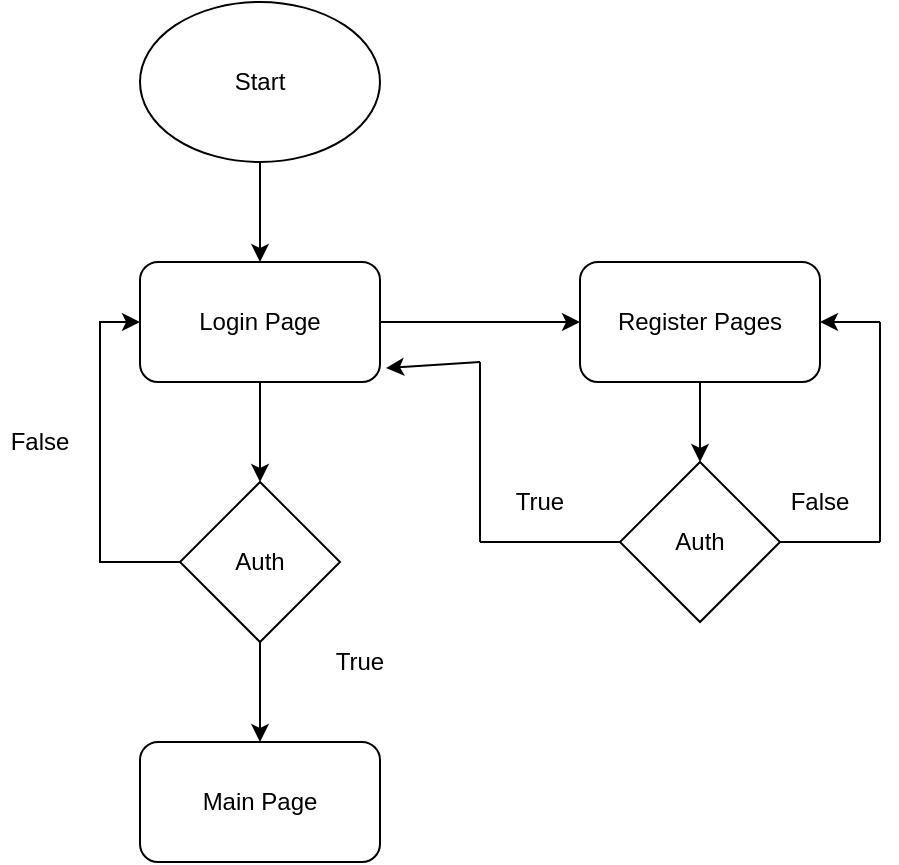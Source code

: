 <mxfile version="14.7.3" type="github">
  <diagram id="C5RBs43oDa-KdzZeNtuy" name="Page-1">
    <mxGraphModel dx="868" dy="450" grid="1" gridSize="10" guides="1" tooltips="1" connect="1" arrows="1" fold="1" page="1" pageScale="1" pageWidth="827" pageHeight="1169" math="0" shadow="0">
      <root>
        <mxCell id="WIyWlLk6GJQsqaUBKTNV-0" />
        <mxCell id="WIyWlLk6GJQsqaUBKTNV-1" parent="WIyWlLk6GJQsqaUBKTNV-0" />
        <mxCell id="Ticg5hpYzWzR3I7Hf5jB-1" value="" style="endArrow=classic;html=1;" edge="1" parent="WIyWlLk6GJQsqaUBKTNV-1">
          <mxGeometry width="50" height="50" relative="1" as="geometry">
            <mxPoint x="370" y="238" as="sourcePoint" />
            <mxPoint x="370" y="290" as="targetPoint" />
          </mxGeometry>
        </mxCell>
        <mxCell id="Ticg5hpYzWzR3I7Hf5jB-3" value="Start" style="ellipse;whiteSpace=wrap;html=1;" vertex="1" parent="WIyWlLk6GJQsqaUBKTNV-1">
          <mxGeometry x="310" y="160" width="120" height="80" as="geometry" />
        </mxCell>
        <mxCell id="Ticg5hpYzWzR3I7Hf5jB-9" value="" style="edgeStyle=none;rounded=0;orthogonalLoop=1;jettySize=auto;html=1;" edge="1" parent="WIyWlLk6GJQsqaUBKTNV-1" source="Ticg5hpYzWzR3I7Hf5jB-4" target="Ticg5hpYzWzR3I7Hf5jB-6">
          <mxGeometry relative="1" as="geometry" />
        </mxCell>
        <mxCell id="Ticg5hpYzWzR3I7Hf5jB-16" value="" style="edgeStyle=none;rounded=0;orthogonalLoop=1;jettySize=auto;html=1;" edge="1" parent="WIyWlLk6GJQsqaUBKTNV-1" source="Ticg5hpYzWzR3I7Hf5jB-4" target="Ticg5hpYzWzR3I7Hf5jB-15">
          <mxGeometry relative="1" as="geometry" />
        </mxCell>
        <mxCell id="Ticg5hpYzWzR3I7Hf5jB-4" value="Login Page" style="rounded=1;whiteSpace=wrap;html=1;" vertex="1" parent="WIyWlLk6GJQsqaUBKTNV-1">
          <mxGeometry x="310" y="290" width="120" height="60" as="geometry" />
        </mxCell>
        <mxCell id="Ticg5hpYzWzR3I7Hf5jB-8" style="edgeStyle=orthogonalEdgeStyle;rounded=0;orthogonalLoop=1;jettySize=auto;html=1;entryX=0;entryY=0.5;entryDx=0;entryDy=0;" edge="1" parent="WIyWlLk6GJQsqaUBKTNV-1" source="Ticg5hpYzWzR3I7Hf5jB-6" target="Ticg5hpYzWzR3I7Hf5jB-4">
          <mxGeometry relative="1" as="geometry">
            <mxPoint x="290" y="410" as="targetPoint" />
            <Array as="points">
              <mxPoint x="290" y="440" />
              <mxPoint x="290" y="320" />
            </Array>
          </mxGeometry>
        </mxCell>
        <mxCell id="Ticg5hpYzWzR3I7Hf5jB-14" value="" style="edgeStyle=none;rounded=0;orthogonalLoop=1;jettySize=auto;html=1;" edge="1" parent="WIyWlLk6GJQsqaUBKTNV-1" source="Ticg5hpYzWzR3I7Hf5jB-6" target="Ticg5hpYzWzR3I7Hf5jB-13">
          <mxGeometry relative="1" as="geometry" />
        </mxCell>
        <mxCell id="Ticg5hpYzWzR3I7Hf5jB-6" value="Auth" style="rhombus;whiteSpace=wrap;html=1;" vertex="1" parent="WIyWlLk6GJQsqaUBKTNV-1">
          <mxGeometry x="330" y="400" width="80" height="80" as="geometry" />
        </mxCell>
        <mxCell id="Ticg5hpYzWzR3I7Hf5jB-10" value="True" style="text;html=1;strokeColor=none;fillColor=none;align=center;verticalAlign=middle;whiteSpace=wrap;rounded=0;" vertex="1" parent="WIyWlLk6GJQsqaUBKTNV-1">
          <mxGeometry x="400" y="480" width="40" height="20" as="geometry" />
        </mxCell>
        <mxCell id="Ticg5hpYzWzR3I7Hf5jB-12" value="False" style="text;html=1;strokeColor=none;fillColor=none;align=center;verticalAlign=middle;whiteSpace=wrap;rounded=0;" vertex="1" parent="WIyWlLk6GJQsqaUBKTNV-1">
          <mxGeometry x="240" y="370" width="40" height="20" as="geometry" />
        </mxCell>
        <mxCell id="Ticg5hpYzWzR3I7Hf5jB-13" value="Main Page" style="rounded=1;whiteSpace=wrap;html=1;" vertex="1" parent="WIyWlLk6GJQsqaUBKTNV-1">
          <mxGeometry x="310" y="530" width="120" height="60" as="geometry" />
        </mxCell>
        <mxCell id="Ticg5hpYzWzR3I7Hf5jB-18" value="" style="edgeStyle=none;rounded=0;orthogonalLoop=1;jettySize=auto;html=1;" edge="1" parent="WIyWlLk6GJQsqaUBKTNV-1" source="Ticg5hpYzWzR3I7Hf5jB-15" target="Ticg5hpYzWzR3I7Hf5jB-17">
          <mxGeometry relative="1" as="geometry" />
        </mxCell>
        <mxCell id="Ticg5hpYzWzR3I7Hf5jB-15" value="Register Pages" style="rounded=1;whiteSpace=wrap;html=1;" vertex="1" parent="WIyWlLk6GJQsqaUBKTNV-1">
          <mxGeometry x="530" y="290" width="120" height="60" as="geometry" />
        </mxCell>
        <mxCell id="Ticg5hpYzWzR3I7Hf5jB-17" value="Auth" style="rhombus;whiteSpace=wrap;html=1;" vertex="1" parent="WIyWlLk6GJQsqaUBKTNV-1">
          <mxGeometry x="550" y="390" width="80" height="80" as="geometry" />
        </mxCell>
        <mxCell id="Ticg5hpYzWzR3I7Hf5jB-20" value="True" style="text;html=1;strokeColor=none;fillColor=none;align=center;verticalAlign=middle;whiteSpace=wrap;rounded=0;" vertex="1" parent="WIyWlLk6GJQsqaUBKTNV-1">
          <mxGeometry x="490" y="400" width="40" height="20" as="geometry" />
        </mxCell>
        <mxCell id="Ticg5hpYzWzR3I7Hf5jB-24" value="" style="endArrow=none;html=1;exitX=1;exitY=0.5;exitDx=0;exitDy=0;" edge="1" parent="WIyWlLk6GJQsqaUBKTNV-1" source="Ticg5hpYzWzR3I7Hf5jB-17">
          <mxGeometry width="50" height="50" relative="1" as="geometry">
            <mxPoint x="650" y="480" as="sourcePoint" />
            <mxPoint x="680" y="430" as="targetPoint" />
          </mxGeometry>
        </mxCell>
        <mxCell id="Ticg5hpYzWzR3I7Hf5jB-26" value="" style="endArrow=none;html=1;" edge="1" parent="WIyWlLk6GJQsqaUBKTNV-1">
          <mxGeometry width="50" height="50" relative="1" as="geometry">
            <mxPoint x="680" y="430" as="sourcePoint" />
            <mxPoint x="680" y="320" as="targetPoint" />
          </mxGeometry>
        </mxCell>
        <mxCell id="Ticg5hpYzWzR3I7Hf5jB-29" value="" style="endArrow=classic;html=1;entryX=1;entryY=0.5;entryDx=0;entryDy=0;" edge="1" parent="WIyWlLk6GJQsqaUBKTNV-1" target="Ticg5hpYzWzR3I7Hf5jB-15">
          <mxGeometry width="50" height="50" relative="1" as="geometry">
            <mxPoint x="680" y="320" as="sourcePoint" />
            <mxPoint x="750" y="250" as="targetPoint" />
          </mxGeometry>
        </mxCell>
        <mxCell id="Ticg5hpYzWzR3I7Hf5jB-30" value="False" style="text;html=1;strokeColor=none;fillColor=none;align=center;verticalAlign=middle;whiteSpace=wrap;rounded=0;" vertex="1" parent="WIyWlLk6GJQsqaUBKTNV-1">
          <mxGeometry x="630" y="400" width="40" height="20" as="geometry" />
        </mxCell>
        <mxCell id="Ticg5hpYzWzR3I7Hf5jB-31" value="" style="endArrow=none;html=1;" edge="1" parent="WIyWlLk6GJQsqaUBKTNV-1">
          <mxGeometry width="50" height="50" relative="1" as="geometry">
            <mxPoint x="480" y="430" as="sourcePoint" />
            <mxPoint x="550" y="430" as="targetPoint" />
          </mxGeometry>
        </mxCell>
        <mxCell id="Ticg5hpYzWzR3I7Hf5jB-32" value="" style="endArrow=none;html=1;" edge="1" parent="WIyWlLk6GJQsqaUBKTNV-1">
          <mxGeometry width="50" height="50" relative="1" as="geometry">
            <mxPoint x="480" y="430" as="sourcePoint" />
            <mxPoint x="480" y="340" as="targetPoint" />
          </mxGeometry>
        </mxCell>
        <mxCell id="Ticg5hpYzWzR3I7Hf5jB-33" value="" style="endArrow=classic;html=1;" edge="1" parent="WIyWlLk6GJQsqaUBKTNV-1">
          <mxGeometry width="50" height="50" relative="1" as="geometry">
            <mxPoint x="480" y="340" as="sourcePoint" />
            <mxPoint x="433" y="343" as="targetPoint" />
          </mxGeometry>
        </mxCell>
      </root>
    </mxGraphModel>
  </diagram>
</mxfile>
